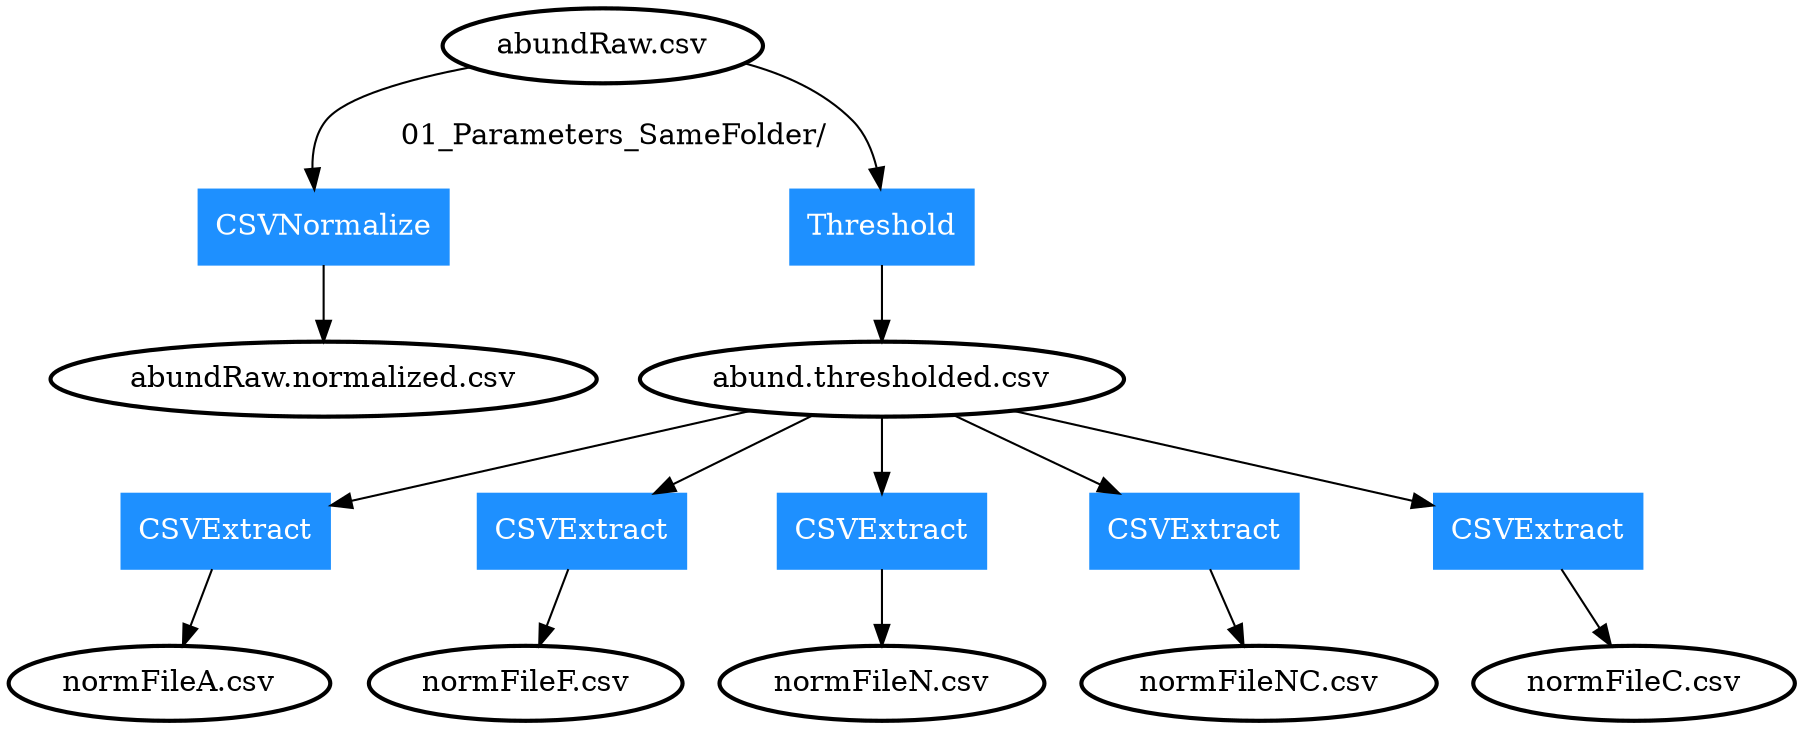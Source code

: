 digraph G {
	node [style=bold];
	"01_Parameters_SameFolder/abundRaw.csv"->"0" [label = "	01_Parameters_SameFolder/	"];
	"0"->"01_Parameters_SameFolder/abundRaw.normalized.csv";
	"01_Parameters_SameFolder/abundRaw.csv" [label = "abundRaw.csv"];
	"01_Parameters_SameFolder/abundRaw.normalized.csv" [label = "abundRaw.normalized.csv"];
	"01_Parameters_SameFolder/abundRaw.csv"->"1";
	"1"->"01_Parameters_SameFolder/abund.thresholded.csv";
	"01_Parameters_SameFolder/abundRaw.csv" [label = "abundRaw.csv"];
	"01_Parameters_SameFolder/abund.thresholded.csv" [label = "abund.thresholded.csv"];
	"01_Parameters_SameFolder/abund.thresholded.csv"->"2";
	"2"->"01_Parameters_SameFolder/normFileA.csv";
	"01_Parameters_SameFolder/abund.thresholded.csv" [label = "abund.thresholded.csv"];
	"01_Parameters_SameFolder/normFileA.csv" [label = "normFileA.csv"];
	"01_Parameters_SameFolder/abund.thresholded.csv"->"3";
	"3"->"01_Parameters_SameFolder/normFileF.csv";
	"01_Parameters_SameFolder/abund.thresholded.csv" [label = "abund.thresholded.csv"];
	"01_Parameters_SameFolder/normFileF.csv" [label = "normFileF.csv"];
	"01_Parameters_SameFolder/abund.thresholded.csv"->"4";
	"4"->"01_Parameters_SameFolder/normFileN.csv";
	"01_Parameters_SameFolder/abund.thresholded.csv" [label = "abund.thresholded.csv"];
	"01_Parameters_SameFolder/normFileN.csv" [label = "normFileN.csv"];
	"01_Parameters_SameFolder/abund.thresholded.csv"->"5";
	"5"->"01_Parameters_SameFolder/normFileNC.csv";
	"01_Parameters_SameFolder/abund.thresholded.csv" [label = "abund.thresholded.csv"];
	"01_Parameters_SameFolder/normFileNC.csv" [label = "normFileNC.csv"];
	"01_Parameters_SameFolder/abund.thresholded.csv"->"6";
	"6"->"01_Parameters_SameFolder/normFileC.csv";
	"01_Parameters_SameFolder/abund.thresholded.csv" [label = "abund.thresholded.csv"];
	"01_Parameters_SameFolder/normFileC.csv" [label = "normFileC.csv"];
	"0" [label="CSVNormalize", shape=box, color=dodgerblue1, fontcolor=white, style=filled];
	"1" [label="Threshold", shape=box, color=dodgerblue1, fontcolor=white, style=filled];
	"2" [label="CSVExtract", shape=box, color=dodgerblue1, fontcolor=white, style=filled];
	"3" [label="CSVExtract", shape=box, color=dodgerblue1, fontcolor=white, style=filled];
	"4" [label="CSVExtract", shape=box, color=dodgerblue1, fontcolor=white, style=filled];
	"5" [label="CSVExtract", shape=box, color=dodgerblue1, fontcolor=white, style=filled];
	"6" [label="CSVExtract", shape=box, color=dodgerblue1, fontcolor=white, style=filled];
}
